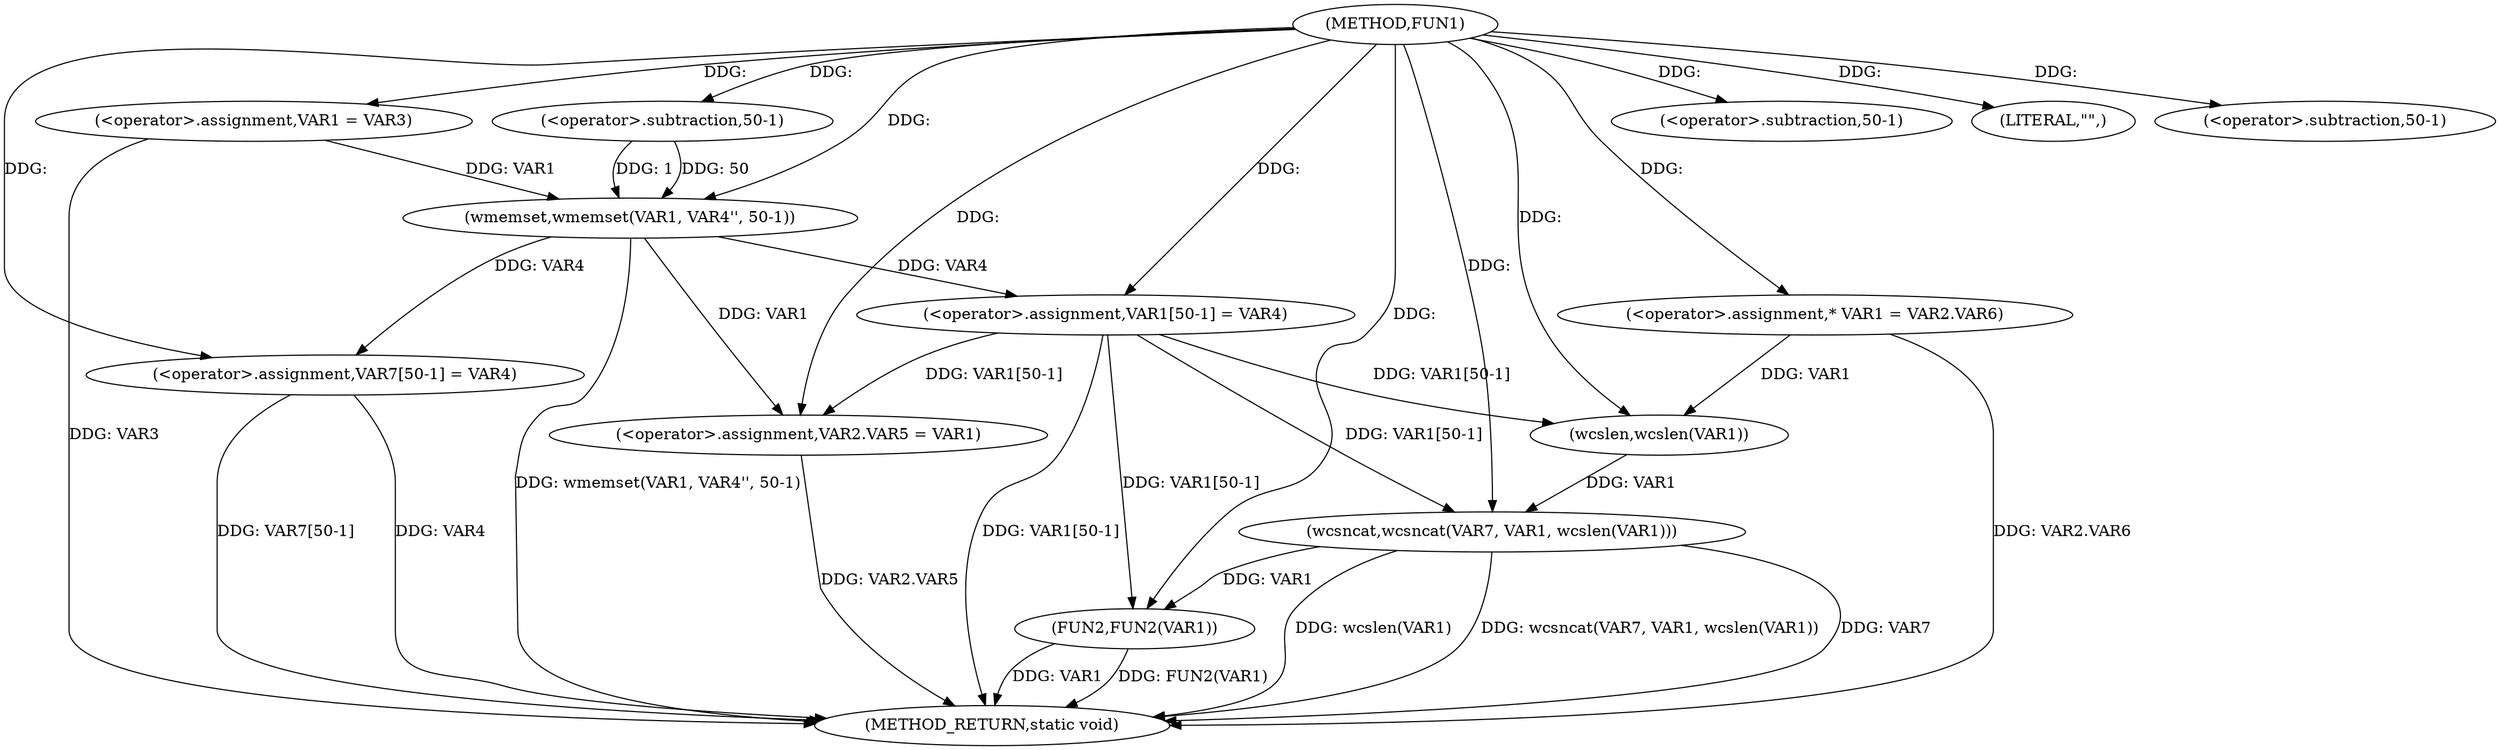 digraph FUN1 {  
"1000100" [label = "(METHOD,FUN1)" ]
"1000149" [label = "(METHOD_RETURN,static void)" ]
"1000105" [label = "(<operator>.assignment,VAR1 = VAR3)" ]
"1000108" [label = "(wmemset,wmemset(VAR1, VAR4'', 50-1))" ]
"1000111" [label = "(<operator>.subtraction,50-1)" ]
"1000114" [label = "(<operator>.assignment,VAR1[50-1] = VAR4)" ]
"1000117" [label = "(<operator>.subtraction,50-1)" ]
"1000121" [label = "(<operator>.assignment,VAR2.VAR5 = VAR1)" ]
"1000128" [label = "(<operator>.assignment,* VAR1 = VAR2.VAR6)" ]
"1000134" [label = "(LITERAL,\"\",)" ]
"1000135" [label = "(wcsncat,wcsncat(VAR7, VAR1, wcslen(VAR1)))" ]
"1000138" [label = "(wcslen,wcslen(VAR1))" ]
"1000140" [label = "(<operator>.assignment,VAR7[50-1] = VAR4)" ]
"1000143" [label = "(<operator>.subtraction,50-1)" ]
"1000147" [label = "(FUN2,FUN2(VAR1))" ]
  "1000128" -> "1000149"  [ label = "DDG: VAR2.VAR6"] 
  "1000108" -> "1000149"  [ label = "DDG: wmemset(VAR1, VAR4'', 50-1)"] 
  "1000105" -> "1000149"  [ label = "DDG: VAR3"] 
  "1000140" -> "1000149"  [ label = "DDG: VAR7[50-1]"] 
  "1000147" -> "1000149"  [ label = "DDG: VAR1"] 
  "1000135" -> "1000149"  [ label = "DDG: wcsncat(VAR7, VAR1, wcslen(VAR1))"] 
  "1000140" -> "1000149"  [ label = "DDG: VAR4"] 
  "1000147" -> "1000149"  [ label = "DDG: FUN2(VAR1)"] 
  "1000114" -> "1000149"  [ label = "DDG: VAR1[50-1]"] 
  "1000135" -> "1000149"  [ label = "DDG: VAR7"] 
  "1000121" -> "1000149"  [ label = "DDG: VAR2.VAR5"] 
  "1000135" -> "1000149"  [ label = "DDG: wcslen(VAR1)"] 
  "1000100" -> "1000105"  [ label = "DDG: "] 
  "1000105" -> "1000108"  [ label = "DDG: VAR1"] 
  "1000100" -> "1000108"  [ label = "DDG: "] 
  "1000111" -> "1000108"  [ label = "DDG: 50"] 
  "1000111" -> "1000108"  [ label = "DDG: 1"] 
  "1000100" -> "1000111"  [ label = "DDG: "] 
  "1000108" -> "1000114"  [ label = "DDG: VAR4"] 
  "1000100" -> "1000114"  [ label = "DDG: "] 
  "1000100" -> "1000117"  [ label = "DDG: "] 
  "1000114" -> "1000121"  [ label = "DDG: VAR1[50-1]"] 
  "1000108" -> "1000121"  [ label = "DDG: VAR1"] 
  "1000100" -> "1000121"  [ label = "DDG: "] 
  "1000100" -> "1000128"  [ label = "DDG: "] 
  "1000100" -> "1000134"  [ label = "DDG: "] 
  "1000100" -> "1000135"  [ label = "DDG: "] 
  "1000138" -> "1000135"  [ label = "DDG: VAR1"] 
  "1000114" -> "1000135"  [ label = "DDG: VAR1[50-1]"] 
  "1000128" -> "1000138"  [ label = "DDG: VAR1"] 
  "1000114" -> "1000138"  [ label = "DDG: VAR1[50-1]"] 
  "1000100" -> "1000138"  [ label = "DDG: "] 
  "1000100" -> "1000140"  [ label = "DDG: "] 
  "1000108" -> "1000140"  [ label = "DDG: VAR4"] 
  "1000100" -> "1000143"  [ label = "DDG: "] 
  "1000114" -> "1000147"  [ label = "DDG: VAR1[50-1]"] 
  "1000135" -> "1000147"  [ label = "DDG: VAR1"] 
  "1000100" -> "1000147"  [ label = "DDG: "] 
}
